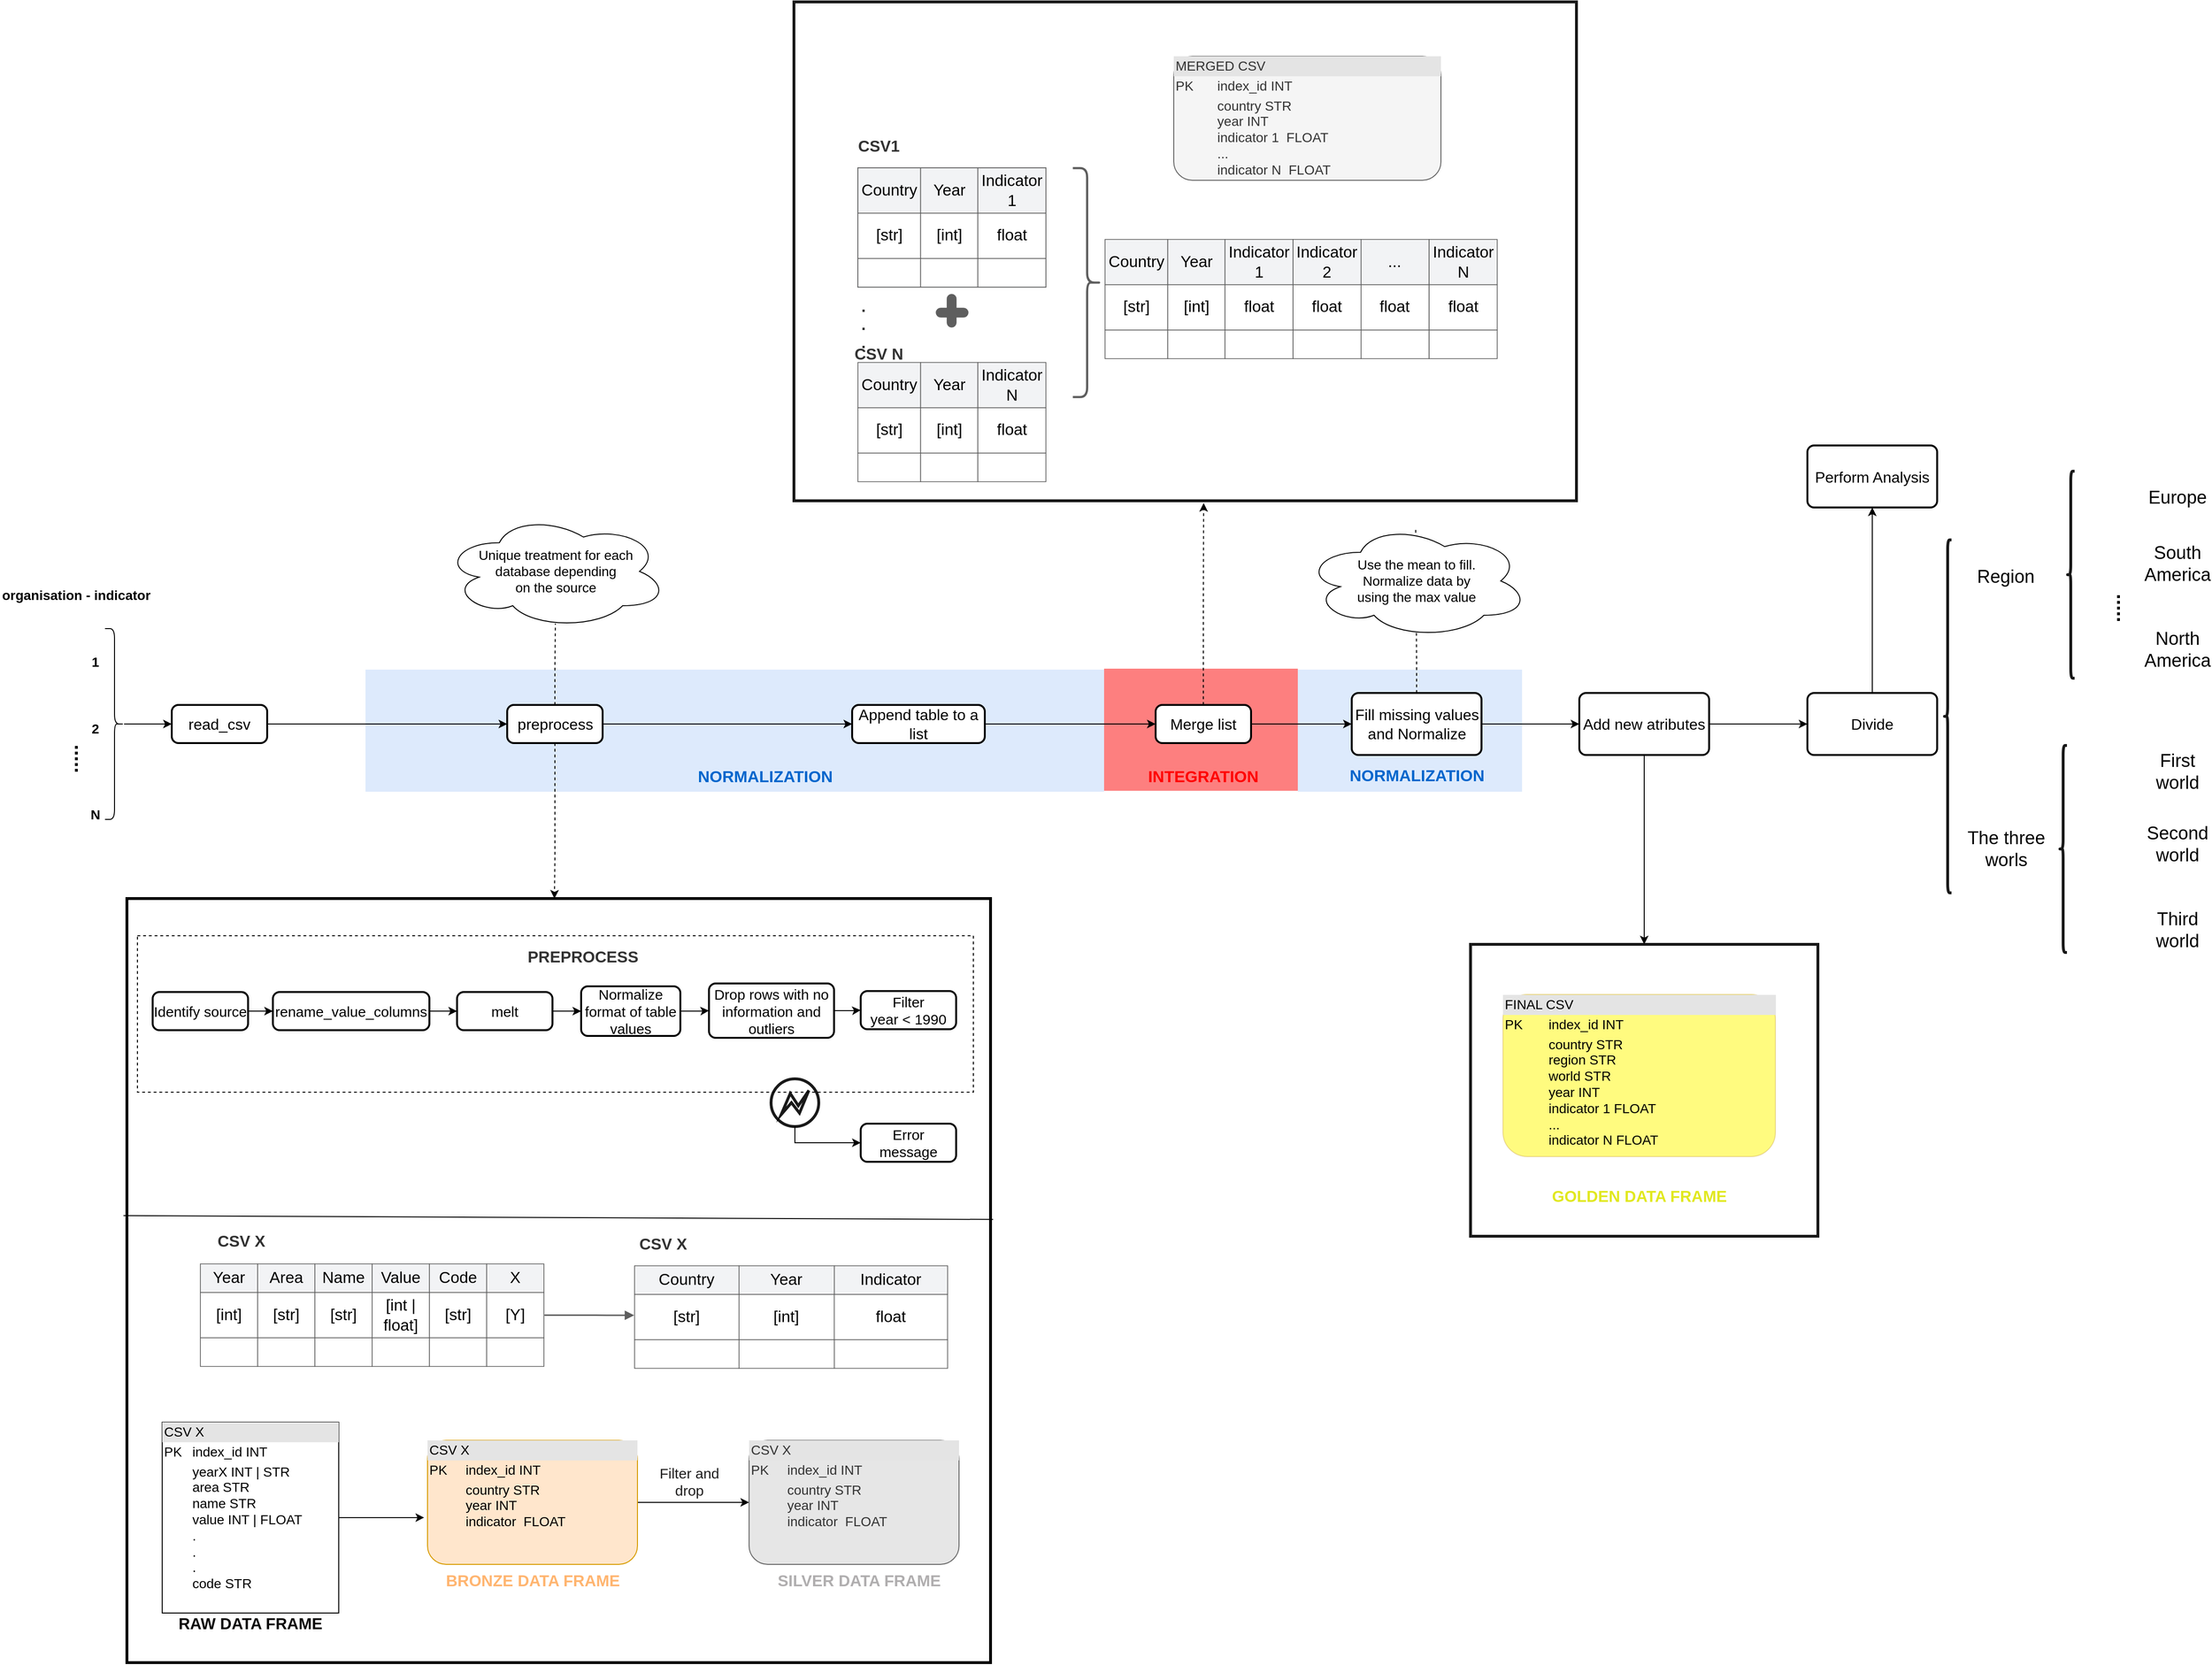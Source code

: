 <mxfile version="20.0.4" type="device"><diagram id="fOtdkiaOaogUFahWr9ya" name="Page-1"><mxGraphModel dx="1303" dy="1785" grid="0" gridSize="10" guides="1" tooltips="1" connect="1" arrows="1" fold="1" page="1" pageScale="1" pageWidth="850" pageHeight="1100" background="#ffffff" math="0" shadow="0"><root><mxCell id="0"/><mxCell id="1" parent="0"/><mxCell id="xh4NHgfW4Vpct7jD42i7-15" value="" style="rounded=0;whiteSpace=wrap;html=1;fontSize=15;fillColor=#dae8fc;opacity=90;strokeColor=none;" vertex="1" parent="1"><mxGeometry x="1380" y="163" width="235" height="128" as="geometry"/></mxCell><mxCell id="xh4NHgfW4Vpct7jD42i7-13" value="" style="rounded=0;whiteSpace=wrap;html=1;fontSize=15;fillColor=#FC0000;opacity=50;strokeColor=none;" vertex="1" parent="1"><mxGeometry x="1177" y="162" width="203" height="128" as="geometry"/></mxCell><mxCell id="xh4NHgfW4Vpct7jD42i7-11" value="" style="rounded=0;whiteSpace=wrap;html=1;fontSize=15;fillColor=#dae8fc;opacity=90;strokeColor=none;" vertex="1" parent="1"><mxGeometry x="403" y="163" width="774" height="128" as="geometry"/></mxCell><mxCell id="R3XSM7Yb_mV5I6MvcC-u-404" value="" style="rounded=0;whiteSpace=wrap;html=1;shadow=0;glass=0;labelBackgroundColor=#FDF7FF;sketch=0;fontSize=19;fontColor=#9C949A;strokeColor=default;strokeWidth=3;fillColor=none;opacity=90;" parent="1" vertex="1"><mxGeometry x="852" y="-537" width="820" height="523" as="geometry"/></mxCell><mxCell id="R3XSM7Yb_mV5I6MvcC-u-280" value="" style="rounded=0;whiteSpace=wrap;html=1;fontSize=14;fillColor=none;dashed=1;" parent="1" vertex="1"><mxGeometry x="164" y="442" width="876" height="164" as="geometry"/></mxCell><mxCell id="R3XSM7Yb_mV5I6MvcC-u-223" value="" style="rounded=0;whiteSpace=wrap;html=1;fontSize=14;fillColor=none;strokeWidth=3;" parent="1" vertex="1"><mxGeometry x="153" y="403" width="905" height="801" as="geometry"/></mxCell><mxCell id="R3XSM7Yb_mV5I6MvcC-u-1" value="" style="shape=image;html=1;verticalAlign=top;verticalLabelPosition=bottom;labelBackgroundColor=#ffffff;imageAspect=0;aspect=fixed;image=https://cdn1.iconfinder.com/data/icons/bootstrap-vol-3/16/filetype-csv-128.png" parent="1" vertex="1"><mxGeometry x="80" y="120" width="40" height="40" as="geometry"/></mxCell><mxCell id="R3XSM7Yb_mV5I6MvcC-u-2" value="" style="shape=image;html=1;verticalAlign=top;verticalLabelPosition=bottom;labelBackgroundColor=#ffffff;imageAspect=0;aspect=fixed;image=https://cdn1.iconfinder.com/data/icons/bootstrap-vol-3/16/filetype-csv-128.png" parent="1" vertex="1"><mxGeometry x="80" y="190" width="40" height="40" as="geometry"/></mxCell><mxCell id="R3XSM7Yb_mV5I6MvcC-u-3" value="" style="shape=image;html=1;verticalAlign=top;verticalLabelPosition=bottom;labelBackgroundColor=#ffffff;imageAspect=0;aspect=fixed;image=https://cdn1.iconfinder.com/data/icons/bootstrap-vol-3/16/filetype-csv-128.png" parent="1" vertex="1"><mxGeometry x="80" y="280" width="40" height="40" as="geometry"/></mxCell><mxCell id="R3XSM7Yb_mV5I6MvcC-u-4" value="&lt;b&gt;&lt;font style=&quot;font-size: 14px;&quot;&gt;1&lt;/font&gt;&lt;/b&gt;" style="text;html=1;strokeColor=none;fillColor=none;align=center;verticalAlign=middle;whiteSpace=wrap;rounded=0;" parent="1" vertex="1"><mxGeometry x="90" y="140" width="60" height="30" as="geometry"/></mxCell><mxCell id="R3XSM7Yb_mV5I6MvcC-u-5" value="&lt;b&gt;&lt;font style=&quot;font-size: 14px;&quot;&gt;2&lt;/font&gt;&lt;/b&gt;" style="text;html=1;strokeColor=none;fillColor=none;align=center;verticalAlign=middle;whiteSpace=wrap;rounded=0;" parent="1" vertex="1"><mxGeometry x="90" y="210" width="60" height="30" as="geometry"/></mxCell><mxCell id="R3XSM7Yb_mV5I6MvcC-u-6" value="&lt;b&gt;&lt;font style=&quot;font-size: 14px;&quot;&gt;N&lt;/font&gt;&lt;/b&gt;" style="text;html=1;strokeColor=none;fillColor=none;align=center;verticalAlign=middle;whiteSpace=wrap;rounded=0;" parent="1" vertex="1"><mxGeometry x="90" y="300" width="60" height="30" as="geometry"/></mxCell><mxCell id="R3XSM7Yb_mV5I6MvcC-u-10" value="" style="endArrow=none;dashed=1;html=1;rounded=0;fontSize=14;strokeWidth=3;dashPattern=1 1;" parent="1" edge="1"><mxGeometry width="50" height="50" relative="1" as="geometry"><mxPoint x="100" y="270" as="sourcePoint"/><mxPoint x="100" y="240" as="targetPoint"/></mxGeometry></mxCell><mxCell id="R3XSM7Yb_mV5I6MvcC-u-17" style="edgeStyle=orthogonalEdgeStyle;rounded=0;orthogonalLoop=1;jettySize=auto;html=1;entryX=0;entryY=0.5;entryDx=0;entryDy=0;fontSize=14;strokeWidth=1;" parent="1" source="R3XSM7Yb_mV5I6MvcC-u-13" target="R3XSM7Yb_mV5I6MvcC-u-15" edge="1"><mxGeometry relative="1" as="geometry"/></mxCell><mxCell id="R3XSM7Yb_mV5I6MvcC-u-13" value="" style="shape=curlyBracket;whiteSpace=wrap;html=1;rounded=1;flipH=1;fontSize=14;size=0.5;" parent="1" vertex="1"><mxGeometry x="130" y="120" width="20" height="200" as="geometry"/></mxCell><mxCell id="R3XSM7Yb_mV5I6MvcC-u-262" style="edgeStyle=orthogonalEdgeStyle;rounded=0;orthogonalLoop=1;jettySize=auto;html=1;entryX=0;entryY=0.5;entryDx=0;entryDy=0;fontSize=19;endArrow=classic;endFill=1;strokeWidth=1;" parent="1" source="R3XSM7Yb_mV5I6MvcC-u-15" target="R3XSM7Yb_mV5I6MvcC-u-18" edge="1"><mxGeometry relative="1" as="geometry"/></mxCell><mxCell id="R3XSM7Yb_mV5I6MvcC-u-15" value="read_csv" style="rounded=1;whiteSpace=wrap;html=1;absoluteArcSize=1;arcSize=14;strokeWidth=2;fontSize=16;" parent="1" vertex="1"><mxGeometry x="200" y="200" width="100" height="40" as="geometry"/></mxCell><mxCell id="R3XSM7Yb_mV5I6MvcC-u-22" style="edgeStyle=orthogonalEdgeStyle;rounded=0;orthogonalLoop=1;jettySize=auto;html=1;entryX=0.5;entryY=0.956;entryDx=0;entryDy=0;entryPerimeter=0;fontSize=14;strokeWidth=1;dashed=1;endArrow=none;endFill=0;" parent="1" source="R3XSM7Yb_mV5I6MvcC-u-18" target="R3XSM7Yb_mV5I6MvcC-u-20" edge="1"><mxGeometry relative="1" as="geometry"/></mxCell><mxCell id="R3XSM7Yb_mV5I6MvcC-u-286" style="edgeStyle=orthogonalEdgeStyle;rounded=0;orthogonalLoop=1;jettySize=auto;html=1;entryX=0;entryY=0.5;entryDx=0;entryDy=0;fontSize=19;endArrow=classic;endFill=1;strokeWidth=1;" parent="1" source="R3XSM7Yb_mV5I6MvcC-u-18" target="R3XSM7Yb_mV5I6MvcC-u-285" edge="1"><mxGeometry relative="1" as="geometry"/></mxCell><mxCell id="R3XSM7Yb_mV5I6MvcC-u-287" style="edgeStyle=orthogonalEdgeStyle;rounded=0;orthogonalLoop=1;jettySize=auto;html=1;fontSize=19;endArrow=classic;endFill=1;strokeWidth=1;dashed=1;" parent="1" source="R3XSM7Yb_mV5I6MvcC-u-18" target="R3XSM7Yb_mV5I6MvcC-u-223" edge="1"><mxGeometry relative="1" as="geometry"><Array as="points"><mxPoint x="601" y="360"/><mxPoint x="601" y="360"/></Array></mxGeometry></mxCell><mxCell id="R3XSM7Yb_mV5I6MvcC-u-18" value="preprocess" style="rounded=1;whiteSpace=wrap;html=1;absoluteArcSize=1;arcSize=14;strokeWidth=2;fontSize=16;" parent="1" vertex="1"><mxGeometry x="551.5" y="200" width="100" height="40" as="geometry"/></mxCell><mxCell id="R3XSM7Yb_mV5I6MvcC-u-19" value="&lt;b&gt;organisation - indicator&lt;/b&gt;" style="text;html=1;strokeColor=none;fillColor=none;align=center;verticalAlign=middle;whiteSpace=wrap;rounded=0;fontSize=14;" parent="1" vertex="1"><mxGeometry x="20" y="70" width="160" height="30" as="geometry"/></mxCell><mxCell id="R3XSM7Yb_mV5I6MvcC-u-20" value="Unique treatment for each &lt;br&gt;database depending &lt;br&gt;on the source" style="ellipse;shape=cloud;whiteSpace=wrap;html=1;rounded=0;fontSize=14;" parent="1" vertex="1"><mxGeometry x="484.5" width="235" height="120" as="geometry"/></mxCell><mxCell id="R3XSM7Yb_mV5I6MvcC-u-180" value="" style="group;dropTarget=0;pointerEvents=0;html=1;" parent="1" vertex="1"><mxGeometry x="229.97" y="786" width="360" height="107" as="geometry"/></mxCell><mxCell id="R3XSM7Yb_mV5I6MvcC-u-181" value="Year " style="shape=partialRectangle;html=1;whiteSpace=wrap;connectable=0;fillColor=#f2f3f5;strokeOpacity=100;verticalAlign=middle;spacing=3.8;strokeColor=#5e5e5e;rounded=1;absoluteArcSize=1;arcSize=9;strokeWidth=0.8;fontSize=16.7;" parent="R3XSM7Yb_mV5I6MvcC-u-180" vertex="1"><mxGeometry width="60" height="30" as="geometry"/></mxCell><mxCell id="R3XSM7Yb_mV5I6MvcC-u-182" value="Area " style="shape=partialRectangle;html=1;whiteSpace=wrap;connectable=0;fillColor=#f2f3f5;strokeOpacity=100;verticalAlign=middle;spacing=3.8;strokeColor=#5e5e5e;rounded=1;absoluteArcSize=1;arcSize=9;strokeWidth=0.8;fontSize=16.7;" parent="R3XSM7Yb_mV5I6MvcC-u-180" vertex="1"><mxGeometry x="60" width="60" height="30" as="geometry"/></mxCell><mxCell id="R3XSM7Yb_mV5I6MvcC-u-183" value="Name " style="shape=partialRectangle;html=1;whiteSpace=wrap;connectable=0;fillColor=#f2f3f5;strokeOpacity=100;verticalAlign=middle;spacing=3.8;strokeColor=#5e5e5e;rounded=1;absoluteArcSize=1;arcSize=9;strokeWidth=0.8;fontSize=16.7;" parent="R3XSM7Yb_mV5I6MvcC-u-180" vertex="1"><mxGeometry x="120" width="60" height="30" as="geometry"/></mxCell><mxCell id="R3XSM7Yb_mV5I6MvcC-u-184" value="Value" style="shape=partialRectangle;html=1;whiteSpace=wrap;connectable=0;fillColor=#f2f3f5;strokeOpacity=100;fillOpacity=100;verticalAlign=middle;spacing=3.8;strokeColor=#5e5e5e;rounded=1;absoluteArcSize=1;arcSize=9;strokeWidth=0.8;fontSize=16.7;" parent="R3XSM7Yb_mV5I6MvcC-u-180" vertex="1"><mxGeometry x="180" width="60" height="30" as="geometry"/></mxCell><mxCell id="R3XSM7Yb_mV5I6MvcC-u-185" value="Code " style="shape=partialRectangle;html=1;whiteSpace=wrap;connectable=0;fillColor=#f2f3f5;strokeOpacity=100;fillOpacity=100;verticalAlign=middle;spacing=3.8;strokeColor=#5e5e5e;rounded=1;absoluteArcSize=1;arcSize=9;strokeWidth=0.8;fontSize=16.7;" parent="R3XSM7Yb_mV5I6MvcC-u-180" vertex="1"><mxGeometry x="240" width="60" height="30" as="geometry"/></mxCell><mxCell id="R3XSM7Yb_mV5I6MvcC-u-186" value="X" style="shape=partialRectangle;html=1;whiteSpace=wrap;connectable=0;fillColor=#f2f3f5;strokeOpacity=100;fillOpacity=100;verticalAlign=middle;spacing=3.8;strokeColor=#5e5e5e;rounded=1;absoluteArcSize=1;arcSize=9;strokeWidth=0.8;fontSize=16.7;" parent="R3XSM7Yb_mV5I6MvcC-u-180" vertex="1"><mxGeometry x="300" width="60" height="30" as="geometry"/></mxCell><mxCell id="R3XSM7Yb_mV5I6MvcC-u-187" value="[int]" style="shape=partialRectangle;html=1;whiteSpace=wrap;connectable=0;strokeOpacity=100;verticalAlign=middle;spacing=3.8;strokeColor=#5e5e5e;rounded=1;absoluteArcSize=1;arcSize=9;strokeWidth=0.8;fontSize=16.7;" parent="R3XSM7Yb_mV5I6MvcC-u-180" vertex="1"><mxGeometry y="30" width="60" height="47.5" as="geometry"/></mxCell><mxCell id="R3XSM7Yb_mV5I6MvcC-u-188" value="[str]" style="shape=partialRectangle;html=1;whiteSpace=wrap;connectable=0;strokeOpacity=100;verticalAlign=middle;spacing=3.8;strokeColor=#5e5e5e;rounded=1;absoluteArcSize=1;arcSize=9;strokeWidth=0.8;fontSize=16.7;" parent="R3XSM7Yb_mV5I6MvcC-u-180" vertex="1"><mxGeometry x="60" y="30" width="60" height="47.5" as="geometry"/></mxCell><mxCell id="R3XSM7Yb_mV5I6MvcC-u-189" value="[str]" style="shape=partialRectangle;html=1;whiteSpace=wrap;connectable=0;strokeOpacity=100;verticalAlign=middle;spacing=3.8;strokeColor=#5e5e5e;rounded=1;absoluteArcSize=1;arcSize=9;strokeWidth=0.8;fontSize=16.7;" parent="R3XSM7Yb_mV5I6MvcC-u-180" vertex="1"><mxGeometry x="120" y="30" width="60" height="47.5" as="geometry"/></mxCell><mxCell id="R3XSM7Yb_mV5I6MvcC-u-190" value="[int | float]" style="shape=partialRectangle;html=1;whiteSpace=wrap;connectable=0;strokeOpacity=100;verticalAlign=middle;spacing=3.8;strokeColor=#5e5e5e;rounded=1;absoluteArcSize=1;arcSize=9;strokeWidth=0.8;fontSize=16.7;" parent="R3XSM7Yb_mV5I6MvcC-u-180" vertex="1"><mxGeometry x="180" y="30" width="60" height="47.5" as="geometry"/></mxCell><mxCell id="R3XSM7Yb_mV5I6MvcC-u-191" value="[str]" style="shape=partialRectangle;html=1;whiteSpace=wrap;connectable=0;strokeOpacity=100;verticalAlign=middle;spacing=3.8;strokeColor=#5e5e5e;rounded=1;absoluteArcSize=1;arcSize=9;strokeWidth=0.8;fontSize=16.7;" parent="R3XSM7Yb_mV5I6MvcC-u-180" vertex="1"><mxGeometry x="240" y="30" width="60" height="47.5" as="geometry"/></mxCell><mxCell id="R3XSM7Yb_mV5I6MvcC-u-192" value="[Y]" style="shape=partialRectangle;html=1;whiteSpace=wrap;connectable=0;strokeOpacity=100;verticalAlign=middle;spacing=3.8;strokeColor=#5e5e5e;rounded=1;absoluteArcSize=1;arcSize=9;strokeWidth=0.8;fontSize=16.7;" parent="R3XSM7Yb_mV5I6MvcC-u-180" vertex="1"><mxGeometry x="300" y="30" width="60" height="47.5" as="geometry"/></mxCell><mxCell id="R3XSM7Yb_mV5I6MvcC-u-193" value="" style="shape=partialRectangle;html=1;whiteSpace=wrap;connectable=0;strokeOpacity=100;verticalAlign=middle;spacing=3.8;strokeColor=#5e5e5e;rounded=1;absoluteArcSize=1;arcSize=9;strokeWidth=0.8;fontSize=13;" parent="R3XSM7Yb_mV5I6MvcC-u-180" vertex="1"><mxGeometry y="77.5" width="60" height="30" as="geometry"/></mxCell><mxCell id="R3XSM7Yb_mV5I6MvcC-u-194" value="" style="shape=partialRectangle;html=1;whiteSpace=wrap;connectable=0;strokeOpacity=100;verticalAlign=middle;spacing=3.8;strokeColor=#5e5e5e;rounded=1;absoluteArcSize=1;arcSize=9;strokeWidth=0.8;fontSize=13;" parent="R3XSM7Yb_mV5I6MvcC-u-180" vertex="1"><mxGeometry x="60" y="77.5" width="60" height="30" as="geometry"/></mxCell><mxCell id="R3XSM7Yb_mV5I6MvcC-u-195" value="" style="shape=partialRectangle;html=1;whiteSpace=wrap;connectable=0;strokeOpacity=100;verticalAlign=middle;spacing=3.8;strokeColor=#5e5e5e;rounded=1;absoluteArcSize=1;arcSize=9;strokeWidth=0.8;fontSize=13;" parent="R3XSM7Yb_mV5I6MvcC-u-180" vertex="1"><mxGeometry x="120" y="77.5" width="60" height="30" as="geometry"/></mxCell><mxCell id="R3XSM7Yb_mV5I6MvcC-u-196" value="" style="shape=partialRectangle;html=1;whiteSpace=wrap;connectable=0;strokeOpacity=100;verticalAlign=middle;spacing=3.8;strokeColor=#5e5e5e;rounded=1;absoluteArcSize=1;arcSize=9;strokeWidth=0.8;fontSize=13;" parent="R3XSM7Yb_mV5I6MvcC-u-180" vertex="1"><mxGeometry x="180" y="77.5" width="60" height="30" as="geometry"/></mxCell><mxCell id="R3XSM7Yb_mV5I6MvcC-u-197" value="" style="shape=partialRectangle;html=1;whiteSpace=wrap;connectable=0;strokeOpacity=100;verticalAlign=middle;spacing=3.8;strokeColor=#5e5e5e;rounded=1;absoluteArcSize=1;arcSize=9;strokeWidth=0.8;fontSize=13;" parent="R3XSM7Yb_mV5I6MvcC-u-180" vertex="1"><mxGeometry x="240" y="77.5" width="60" height="30" as="geometry"/></mxCell><mxCell id="R3XSM7Yb_mV5I6MvcC-u-198" value="" style="shape=partialRectangle;html=1;whiteSpace=wrap;connectable=0;strokeOpacity=100;verticalAlign=middle;spacing=3.8;strokeColor=#5e5e5e;rounded=1;absoluteArcSize=1;arcSize=9;strokeWidth=0.8;fontSize=13;" parent="R3XSM7Yb_mV5I6MvcC-u-180" vertex="1"><mxGeometry x="300" y="77.5" width="60" height="30" as="geometry"/></mxCell><mxCell id="R3XSM7Yb_mV5I6MvcC-u-199" value="" style="group;dropTarget=0;pointerEvents=0;html=1;" parent="1" vertex="1"><mxGeometry x="684.97" y="788" width="328" height="107" as="geometry"/></mxCell><mxCell id="R3XSM7Yb_mV5I6MvcC-u-200" value="Country" style="shape=partialRectangle;html=1;whiteSpace=wrap;connectable=0;fillColor=#f2f3f5;strokeOpacity=100;verticalAlign=middle;spacing=3.8;strokeColor=#5e5e5e;rounded=1;absoluteArcSize=1;arcSize=9;strokeWidth=0.8;fontSize=16.7;" parent="R3XSM7Yb_mV5I6MvcC-u-199" vertex="1"><mxGeometry width="109.457" height="30" as="geometry"/></mxCell><mxCell id="R3XSM7Yb_mV5I6MvcC-u-201" value="Year" style="shape=partialRectangle;html=1;whiteSpace=wrap;connectable=0;fillColor=#f2f3f5;strokeOpacity=100;verticalAlign=middle;spacing=3.8;strokeColor=#5e5e5e;rounded=1;absoluteArcSize=1;arcSize=9;strokeWidth=0.8;fontSize=16.7;" parent="R3XSM7Yb_mV5I6MvcC-u-199" vertex="1"><mxGeometry x="109.457" width="99.898" height="30" as="geometry"/></mxCell><mxCell id="R3XSM7Yb_mV5I6MvcC-u-202" value="Indicator" style="shape=partialRectangle;html=1;whiteSpace=wrap;connectable=0;fillColor=#f2f3f5;strokeOpacity=100;verticalAlign=middle;spacing=3.8;strokeColor=#5e5e5e;rounded=1;absoluteArcSize=1;arcSize=9;strokeWidth=0.8;fontSize=16.7;" parent="R3XSM7Yb_mV5I6MvcC-u-199" vertex="1"><mxGeometry x="209.355" width="118.707" height="30" as="geometry"/></mxCell><mxCell id="R3XSM7Yb_mV5I6MvcC-u-203" value="[str]" style="shape=partialRectangle;html=1;whiteSpace=wrap;connectable=0;strokeOpacity=100;verticalAlign=middle;spacing=3.8;strokeColor=#5e5e5e;rounded=1;absoluteArcSize=1;arcSize=9;strokeWidth=0.8;fontSize=16.7;" parent="R3XSM7Yb_mV5I6MvcC-u-199" vertex="1"><mxGeometry y="30" width="109.457" height="47.5" as="geometry"/></mxCell><mxCell id="R3XSM7Yb_mV5I6MvcC-u-204" value="[int]" style="shape=partialRectangle;html=1;whiteSpace=wrap;connectable=0;strokeOpacity=100;verticalAlign=middle;spacing=3.8;strokeColor=#5e5e5e;rounded=1;absoluteArcSize=1;arcSize=9;strokeWidth=0.8;fontSize=16.7;" parent="R3XSM7Yb_mV5I6MvcC-u-199" vertex="1"><mxGeometry x="109.457" y="30" width="99.898" height="47.5" as="geometry"/></mxCell><mxCell id="R3XSM7Yb_mV5I6MvcC-u-205" value="float" style="shape=partialRectangle;html=1;whiteSpace=wrap;connectable=0;strokeOpacity=100;verticalAlign=middle;spacing=3.8;strokeColor=#5e5e5e;rounded=1;absoluteArcSize=1;arcSize=9;strokeWidth=0.8;fontSize=16.7;" parent="R3XSM7Yb_mV5I6MvcC-u-199" vertex="1"><mxGeometry x="209.295" y="30" width="118.707" height="47.5" as="geometry"/></mxCell><mxCell id="R3XSM7Yb_mV5I6MvcC-u-206" value="" style="shape=partialRectangle;html=1;whiteSpace=wrap;connectable=0;strokeOpacity=100;verticalAlign=middle;spacing=3.8;strokeColor=#5e5e5e;rounded=1;absoluteArcSize=1;arcSize=9;strokeWidth=0.8;fontSize=13;" parent="R3XSM7Yb_mV5I6MvcC-u-199" vertex="1"><mxGeometry y="77.5" width="109.457" height="30" as="geometry"/></mxCell><mxCell id="R3XSM7Yb_mV5I6MvcC-u-207" value="" style="shape=partialRectangle;html=1;whiteSpace=wrap;connectable=0;strokeOpacity=100;verticalAlign=middle;spacing=3.8;strokeColor=#5e5e5e;rounded=1;absoluteArcSize=1;arcSize=9;strokeWidth=0.8;fontSize=13;" parent="R3XSM7Yb_mV5I6MvcC-u-199" vertex="1"><mxGeometry x="109.457" y="77.5" width="99.898" height="30" as="geometry"/></mxCell><mxCell id="R3XSM7Yb_mV5I6MvcC-u-208" value="" style="shape=partialRectangle;html=1;whiteSpace=wrap;connectable=0;strokeOpacity=100;verticalAlign=middle;spacing=3.8;strokeColor=#5e5e5e;rounded=1;absoluteArcSize=1;arcSize=9;strokeWidth=0.8;fontSize=13;" parent="R3XSM7Yb_mV5I6MvcC-u-199" vertex="1"><mxGeometry x="209.355" y="77.5" width="118.707" height="30" as="geometry"/></mxCell><UserObject label="" lucidchartObjectId="cMGt6G3myTZU" id="R3XSM7Yb_mV5I6MvcC-u-209"><mxCell style="html=1;jettySize=18;whiteSpace=wrap;fontSize=13;strokeColor=#5E5E5E;strokeWidth=1.5;rounded=1;arcSize=12;edgeStyle=orthogonalEdgeStyle;startArrow=none;endArrow=block;endFill=1;exitX=1.001;exitY=0.5;exitPerimeter=0;entryX=-0.002;entryY=0.483;entryPerimeter=0;" parent="1" source="R3XSM7Yb_mV5I6MvcC-u-180" target="R3XSM7Yb_mV5I6MvcC-u-199" edge="1"><mxGeometry width="100" height="100" relative="1" as="geometry"><Array as="points"/></mxGeometry></mxCell></UserObject><UserObject label="CSV X" lucidchartObjectId="cNGt8vhdh5Gm" id="R3XSM7Yb_mV5I6MvcC-u-210"><mxCell style="html=1;overflow=block;blockSpacing=1;whiteSpace=wrap;fontSize=16.7;fontColor=#333333;align=center;spacing=3.8;strokeOpacity=0;fillOpacity=0;rounded=1;absoluteArcSize=1;arcSize=9;fillColor=#ffffff;strokeWidth=2.3;fontStyle=1" parent="1" vertex="1"><mxGeometry x="182.97" y="740" width="180" height="45" as="geometry"/></mxCell></UserObject><UserObject label="CSV X" lucidchartObjectId="wNGt5h1TOMRM" id="R3XSM7Yb_mV5I6MvcC-u-211"><mxCell style="html=1;overflow=block;blockSpacing=1;whiteSpace=wrap;fontSize=16.7;fontColor=#333333;align=center;spacing=3.8;strokeOpacity=0;fillOpacity=0;rounded=1;absoluteArcSize=1;arcSize=9;fillColor=#ffffff;strokeWidth=2.3;fontStyle=1" parent="1" vertex="1"><mxGeometry x="624.97" y="743" width="180" height="45" as="geometry"/></mxCell></UserObject><mxCell id="R3XSM7Yb_mV5I6MvcC-u-226" style="edgeStyle=orthogonalEdgeStyle;rounded=0;orthogonalLoop=1;jettySize=auto;html=1;entryX=-0.016;entryY=0.623;entryDx=0;entryDy=0;entryPerimeter=0;fontSize=14;endArrow=classic;endFill=1;strokeWidth=1;" parent="1" source="R3XSM7Yb_mV5I6MvcC-u-221" target="R3XSM7Yb_mV5I6MvcC-u-222" edge="1"><mxGeometry relative="1" as="geometry"/></mxCell><mxCell id="R3XSM7Yb_mV5I6MvcC-u-221" value="&lt;div style=&quot;box-sizing:border-box;width:100%;background:#e4e4e4;padding:2px;&quot;&gt;CSV X&lt;/div&gt;&lt;table style=&quot;width:100%;font-size:1em;&quot; cellpadding=&quot;2&quot; cellspacing=&quot;0&quot;&gt;&lt;tbody&gt;&lt;tr&gt;&lt;td&gt;PK&lt;/td&gt;&lt;td&gt;index_id INT&lt;/td&gt;&lt;/tr&gt;&lt;tr&gt;&lt;td&gt;&lt;br&gt;&lt;/td&gt;&lt;td&gt;yearX INT | STR&lt;br&gt;area STR&lt;br&gt;name STR&lt;br&gt;value INT | FLOAT&lt;br&gt;.&lt;br&gt;.&lt;br&gt;.&lt;br&gt;code STR&lt;br&gt;&lt;br&gt;&lt;/td&gt;&lt;/tr&gt;&lt;tr&gt;&lt;td&gt;&lt;/td&gt;&lt;td&gt;&lt;br&gt;&lt;/td&gt;&lt;/tr&gt;&lt;/tbody&gt;&lt;/table&gt;" style="verticalAlign=top;align=left;overflow=fill;html=1;rounded=0;fontSize=14;glass=0;sketch=0;perimeterSpacing=0;" parent="1" vertex="1"><mxGeometry x="189.97" y="952" width="185" height="200" as="geometry"/></mxCell><mxCell id="xh4NHgfW4Vpct7jD42i7-8" style="edgeStyle=orthogonalEdgeStyle;rounded=0;orthogonalLoop=1;jettySize=auto;html=1;entryX=0;entryY=0.5;entryDx=0;entryDy=0;fontColor=#FFB570;" edge="1" parent="1" source="R3XSM7Yb_mV5I6MvcC-u-222" target="xh4NHgfW4Vpct7jD42i7-6"><mxGeometry relative="1" as="geometry"/></mxCell><mxCell id="R3XSM7Yb_mV5I6MvcC-u-222" value="&lt;div style=&quot;box-sizing:border-box;width:100%;background:#e4e4e4;padding:2px;&quot;&gt;CSV X&lt;/div&gt;&lt;table style=&quot;width:100%;font-size:1em;&quot; cellpadding=&quot;2&quot; cellspacing=&quot;0&quot;&gt;&lt;tbody&gt;&lt;tr&gt;&lt;td&gt;PK&lt;/td&gt;&lt;td&gt;index_id INT&lt;br&gt;&lt;/td&gt;&lt;/tr&gt;&lt;tr&gt;&lt;td&gt;&lt;br&gt;&lt;/td&gt;&lt;td&gt;country STR&lt;br&gt;year INT&lt;br&gt;indicator&amp;nbsp; FLOAT&lt;br&gt;&lt;br&gt;&lt;br&gt;&lt;/td&gt;&lt;/tr&gt;&lt;tr&gt;&lt;td&gt;&lt;/td&gt;&lt;td&gt;&lt;br&gt;&lt;/td&gt;&lt;/tr&gt;&lt;/tbody&gt;&lt;/table&gt;" style="verticalAlign=top;align=left;overflow=fill;html=1;rounded=1;fontSize=14;fillColor=#ffe6cc;strokeColor=#d79b00;" parent="1" vertex="1"><mxGeometry x="468" y="971" width="220" height="130" as="geometry"/></mxCell><mxCell id="R3XSM7Yb_mV5I6MvcC-u-261" value="" style="endArrow=none;html=1;rounded=0;fontSize=19;strokeWidth=1;entryX=1.003;entryY=0.42;entryDx=0;entryDy=0;entryPerimeter=0;exitX=-0.004;exitY=0.415;exitDx=0;exitDy=0;exitPerimeter=0;" parent="1" source="R3XSM7Yb_mV5I6MvcC-u-223" target="R3XSM7Yb_mV5I6MvcC-u-223" edge="1"><mxGeometry width="50" height="50" relative="1" as="geometry"><mxPoint x="150" y="723" as="sourcePoint"/><mxPoint x="238" y="702" as="targetPoint"/></mxGeometry></mxCell><mxCell id="R3XSM7Yb_mV5I6MvcC-u-263" style="edgeStyle=orthogonalEdgeStyle;rounded=0;orthogonalLoop=1;jettySize=auto;html=1;entryX=0;entryY=0.5;entryDx=0;entryDy=0;fontSize=19;endArrow=classic;endFill=1;strokeWidth=1;" parent="1" source="R3XSM7Yb_mV5I6MvcC-u-264" target="R3XSM7Yb_mV5I6MvcC-u-265" edge="1"><mxGeometry relative="1" as="geometry"/></mxCell><mxCell id="R3XSM7Yb_mV5I6MvcC-u-264" value="Identify source" style="rounded=1;whiteSpace=wrap;html=1;absoluteArcSize=1;arcSize=14;strokeWidth=2;fontSize=15;" parent="1" vertex="1"><mxGeometry x="179.97" y="501" width="100" height="40" as="geometry"/></mxCell><mxCell id="R3XSM7Yb_mV5I6MvcC-u-273" style="edgeStyle=orthogonalEdgeStyle;rounded=0;orthogonalLoop=1;jettySize=auto;html=1;fontSize=19;endArrow=classic;endFill=1;strokeWidth=1;" parent="1" source="R3XSM7Yb_mV5I6MvcC-u-265" target="R3XSM7Yb_mV5I6MvcC-u-267" edge="1"><mxGeometry relative="1" as="geometry"/></mxCell><mxCell id="R3XSM7Yb_mV5I6MvcC-u-265" value="rename_value_columns" style="rounded=1;whiteSpace=wrap;html=1;absoluteArcSize=1;arcSize=14;strokeWidth=2;fontSize=15;" parent="1" vertex="1"><mxGeometry x="305.97" y="501" width="164" height="40" as="geometry"/></mxCell><mxCell id="R3XSM7Yb_mV5I6MvcC-u-266" style="edgeStyle=orthogonalEdgeStyle;rounded=0;orthogonalLoop=1;jettySize=auto;html=1;entryX=0;entryY=0.5;entryDx=0;entryDy=0;fontSize=19;endArrow=classic;endFill=1;strokeWidth=1;" parent="1" source="R3XSM7Yb_mV5I6MvcC-u-267" target="R3XSM7Yb_mV5I6MvcC-u-268" edge="1"><mxGeometry relative="1" as="geometry"/></mxCell><mxCell id="R3XSM7Yb_mV5I6MvcC-u-267" value="melt" style="rounded=1;whiteSpace=wrap;html=1;absoluteArcSize=1;arcSize=14;strokeWidth=2;fontSize=15;" parent="1" vertex="1"><mxGeometry x="498.94" y="501" width="100" height="40" as="geometry"/></mxCell><mxCell id="R3XSM7Yb_mV5I6MvcC-u-275" style="edgeStyle=orthogonalEdgeStyle;rounded=0;orthogonalLoop=1;jettySize=auto;html=1;fontSize=19;endArrow=classic;endFill=1;strokeWidth=1;" parent="1" source="R3XSM7Yb_mV5I6MvcC-u-268" target="R3XSM7Yb_mV5I6MvcC-u-270" edge="1"><mxGeometry relative="1" as="geometry"/></mxCell><mxCell id="R3XSM7Yb_mV5I6MvcC-u-268" value="Normalize format of table values" style="rounded=1;whiteSpace=wrap;html=1;absoluteArcSize=1;arcSize=14;strokeWidth=2;fontSize=15;" parent="1" vertex="1"><mxGeometry x="628.97" y="495" width="104" height="52" as="geometry"/></mxCell><mxCell id="R3XSM7Yb_mV5I6MvcC-u-269" style="edgeStyle=orthogonalEdgeStyle;rounded=0;orthogonalLoop=1;jettySize=auto;html=1;entryX=0;entryY=0.5;entryDx=0;entryDy=0;fontSize=19;endArrow=classic;endFill=1;strokeWidth=1;" parent="1" source="R3XSM7Yb_mV5I6MvcC-u-270" target="R3XSM7Yb_mV5I6MvcC-u-271" edge="1"><mxGeometry relative="1" as="geometry"/></mxCell><mxCell id="R3XSM7Yb_mV5I6MvcC-u-270" value="Drop rows with no information and outliers" style="rounded=1;whiteSpace=wrap;html=1;absoluteArcSize=1;arcSize=14;strokeWidth=2;fontSize=15;" parent="1" vertex="1"><mxGeometry x="762.97" y="492" width="131.03" height="57" as="geometry"/></mxCell><mxCell id="R3XSM7Yb_mV5I6MvcC-u-271" value="Filter &lt;br style=&quot;font-size: 15px;&quot;&gt;year &amp;lt; 1990" style="rounded=1;whiteSpace=wrap;html=1;absoluteArcSize=1;arcSize=14;strokeWidth=2;fontSize=15;" parent="1" vertex="1"><mxGeometry x="921.94" y="500" width="100" height="40" as="geometry"/></mxCell><mxCell id="R3XSM7Yb_mV5I6MvcC-u-272" style="edgeStyle=orthogonalEdgeStyle;rounded=0;orthogonalLoop=1;jettySize=auto;html=1;exitX=0.5;exitY=1;exitDx=0;exitDy=0;fontSize=19;endArrow=classic;endFill=1;strokeWidth=1;" parent="1" source="R3XSM7Yb_mV5I6MvcC-u-265" target="R3XSM7Yb_mV5I6MvcC-u-265" edge="1"><mxGeometry relative="1" as="geometry"/></mxCell><mxCell id="R3XSM7Yb_mV5I6MvcC-u-283" style="edgeStyle=orthogonalEdgeStyle;rounded=0;orthogonalLoop=1;jettySize=auto;html=1;entryX=0;entryY=0.5;entryDx=0;entryDy=0;fontSize=19;endArrow=classic;endFill=1;strokeWidth=1;" parent="1" source="R3XSM7Yb_mV5I6MvcC-u-281" target="R3XSM7Yb_mV5I6MvcC-u-282" edge="1"><mxGeometry relative="1" as="geometry"><Array as="points"><mxPoint x="853" y="659"/></Array></mxGeometry></mxCell><mxCell id="R3XSM7Yb_mV5I6MvcC-u-281" value="" style="points=[[0.145,0.145,0],[0.5,0,0],[0.855,0.145,0],[1,0.5,0],[0.855,0.855,0],[0.5,1,0],[0.145,0.855,0],[0,0.5,0]];shape=mxgraph.bpmn.event;html=1;verticalLabelPosition=bottom;labelBackgroundColor=#ffffff;verticalAlign=top;align=center;perimeter=ellipsePerimeter;outlineConnect=0;aspect=fixed;outline=eventInt;symbol=error;rounded=1;shadow=0;glass=0;sketch=0;fontSize=19;strokeColor=default;strokeWidth=3;fillColor=none;opacity=90;" parent="1" vertex="1"><mxGeometry x="828" y="592" width="50" height="50" as="geometry"/></mxCell><mxCell id="R3XSM7Yb_mV5I6MvcC-u-282" value="Error message" style="rounded=1;whiteSpace=wrap;html=1;absoluteArcSize=1;arcSize=14;strokeWidth=2;fontSize=15;" parent="1" vertex="1"><mxGeometry x="921.94" y="639" width="100" height="40" as="geometry"/></mxCell><UserObject label="PREPROCESS" lucidchartObjectId="cNGt8vhdh5Gm" id="R3XSM7Yb_mV5I6MvcC-u-284"><mxCell style="html=1;overflow=block;blockSpacing=1;whiteSpace=wrap;fontSize=16.7;fontColor=#333333;align=center;spacing=3.8;strokeOpacity=0;fillOpacity=0;rounded=1;absoluteArcSize=1;arcSize=9;fillColor=#ffffff;strokeWidth=2.3;fontStyle=1" parent="1" vertex="1"><mxGeometry x="540.5" y="442" width="180" height="45" as="geometry"/></mxCell></UserObject><mxCell id="R3XSM7Yb_mV5I6MvcC-u-289" style="edgeStyle=orthogonalEdgeStyle;rounded=0;orthogonalLoop=1;jettySize=auto;html=1;entryX=0;entryY=0.5;entryDx=0;entryDy=0;fontSize=19;endArrow=classic;endFill=1;strokeWidth=1;" parent="1" source="R3XSM7Yb_mV5I6MvcC-u-285" target="R3XSM7Yb_mV5I6MvcC-u-288" edge="1"><mxGeometry relative="1" as="geometry"/></mxCell><mxCell id="R3XSM7Yb_mV5I6MvcC-u-285" value="Append table to a list" style="rounded=1;whiteSpace=wrap;html=1;absoluteArcSize=1;arcSize=14;strokeWidth=2;fontSize=16;" parent="1" vertex="1"><mxGeometry x="912.97" y="200" width="139.03" height="40" as="geometry"/></mxCell><mxCell id="R3XSM7Yb_mV5I6MvcC-u-340" style="edgeStyle=orthogonalEdgeStyle;rounded=0;orthogonalLoop=1;jettySize=auto;html=1;entryX=0.542;entryY=1.01;entryDx=0;entryDy=0;entryPerimeter=0;dashed=1;fontSize=19;endArrow=classic;endFill=1;strokeWidth=1;" parent="1" source="R3XSM7Yb_mV5I6MvcC-u-288" edge="1"><mxGeometry relative="1" as="geometry"><mxPoint x="1281.332" y="-11.59" as="targetPoint"/></mxGeometry></mxCell><mxCell id="R3XSM7Yb_mV5I6MvcC-u-342" style="edgeStyle=orthogonalEdgeStyle;rounded=0;orthogonalLoop=1;jettySize=auto;html=1;entryX=0;entryY=0.5;entryDx=0;entryDy=0;fontSize=19;endArrow=classic;endFill=1;strokeWidth=1;" parent="1" source="R3XSM7Yb_mV5I6MvcC-u-288" target="R3XSM7Yb_mV5I6MvcC-u-341" edge="1"><mxGeometry relative="1" as="geometry"/></mxCell><mxCell id="R3XSM7Yb_mV5I6MvcC-u-288" value="Merge list" style="rounded=1;whiteSpace=wrap;html=1;absoluteArcSize=1;arcSize=14;strokeWidth=2;fontSize=16;" parent="1" vertex="1"><mxGeometry x="1231" y="200" width="100" height="40" as="geometry"/></mxCell><mxCell id="R3XSM7Yb_mV5I6MvcC-u-292" value="" style="strokeColor=none;fillColor=none;whiteSpace=wrap;fontSize=13;align=center;spacing=3.8;strokeOpacity=100;rounded=1;absoluteArcSize=1;arcSize=9;strokeWidth=2.3;html=1;" parent="1" vertex="1"><mxGeometry x="1144" y="-363" width="45" height="240" as="geometry"/></mxCell><mxCell id="R3XSM7Yb_mV5I6MvcC-u-293" value="" style="shape=curlyBracket;rounded=1;flipH=1;whiteSpace=wrap;fontSize=13;align=center;spacing=3.8;strokeColor=#5e5e5e;strokeOpacity=100;strokeWidth=2.3;" parent="R3XSM7Yb_mV5I6MvcC-u-292" vertex="1"><mxGeometry width="30" height="240" as="geometry"/></mxCell><mxCell id="R3XSM7Yb_mV5I6MvcC-u-294" value="" style="strokeColor=none;fillColor=none;whiteSpace=wrap;fontSize=13;align=center;spacing=3.8;strokeOpacity=100;rounded=1;absoluteArcSize=1;arcSize=9;strokeWidth=2.3;" parent="R3XSM7Yb_mV5I6MvcC-u-292" vertex="1"><mxGeometry x="30" width="15" height="240" as="geometry"/></mxCell><mxCell id="R3XSM7Yb_mV5I6MvcC-u-295" value="" style="group;dropTarget=0;pointerEvents=0;html=1;fillColor=#eeeeee;strokeColor=#36393d;" parent="1" vertex="1"><mxGeometry x="919" y="-363" width="197" height="125" as="geometry"/></mxCell><mxCell id="R3XSM7Yb_mV5I6MvcC-u-296" value="Country" style="shape=partialRectangle;html=1;whiteSpace=wrap;connectable=0;fillColor=#f2f3f5;strokeOpacity=100;verticalAlign=middle;spacing=3.8;strokeColor=#5e5e5e;rounded=1;absoluteArcSize=1;arcSize=9;strokeWidth=0.8;fontSize=16.7;" parent="R3XSM7Yb_mV5I6MvcC-u-295" vertex="1"><mxGeometry width="65.741" height="47.5" as="geometry"/></mxCell><mxCell id="R3XSM7Yb_mV5I6MvcC-u-297" value="Year" style="shape=partialRectangle;html=1;whiteSpace=wrap;connectable=0;fillColor=#f2f3f5;strokeOpacity=100;verticalAlign=middle;spacing=3.8;strokeColor=#5e5e5e;rounded=1;absoluteArcSize=1;arcSize=9;strokeWidth=0.8;fontSize=16.7;" parent="R3XSM7Yb_mV5I6MvcC-u-295" vertex="1"><mxGeometry x="65.741" width="60" height="47.5" as="geometry"/></mxCell><mxCell id="R3XSM7Yb_mV5I6MvcC-u-298" value="Indicator 1" style="shape=partialRectangle;html=1;whiteSpace=wrap;connectable=0;fillColor=#f2f3f5;strokeOpacity=100;verticalAlign=middle;spacing=3.8;strokeColor=#5e5e5e;rounded=1;absoluteArcSize=1;arcSize=9;strokeWidth=0.8;fontSize=16.7;" parent="R3XSM7Yb_mV5I6MvcC-u-295" vertex="1"><mxGeometry x="125.741" width="71.296" height="47.5" as="geometry"/></mxCell><mxCell id="R3XSM7Yb_mV5I6MvcC-u-299" value="[str]" style="shape=partialRectangle;html=1;whiteSpace=wrap;connectable=0;strokeOpacity=100;verticalAlign=middle;spacing=3.8;strokeColor=#5e5e5e;rounded=1;absoluteArcSize=1;arcSize=9;strokeWidth=0.8;fontSize=16.7;" parent="R3XSM7Yb_mV5I6MvcC-u-295" vertex="1"><mxGeometry y="47.5" width="65.741" height="47.5" as="geometry"/></mxCell><mxCell id="R3XSM7Yb_mV5I6MvcC-u-300" value="[int]" style="shape=partialRectangle;html=1;whiteSpace=wrap;connectable=0;strokeOpacity=100;verticalAlign=middle;spacing=3.8;strokeColor=#5e5e5e;rounded=1;absoluteArcSize=1;arcSize=9;strokeWidth=0.8;fontSize=16.7;" parent="R3XSM7Yb_mV5I6MvcC-u-295" vertex="1"><mxGeometry x="65.741" y="47.5" width="60" height="47.5" as="geometry"/></mxCell><mxCell id="R3XSM7Yb_mV5I6MvcC-u-301" value="float" style="shape=partialRectangle;html=1;whiteSpace=wrap;connectable=0;strokeOpacity=100;verticalAlign=middle;spacing=3.8;strokeColor=#5e5e5e;rounded=1;absoluteArcSize=1;arcSize=9;strokeWidth=0.8;fontSize=16.7;" parent="R3XSM7Yb_mV5I6MvcC-u-295" vertex="1"><mxGeometry x="125.741" y="47.5" width="71.296" height="47.5" as="geometry"/></mxCell><mxCell id="R3XSM7Yb_mV5I6MvcC-u-302" value="" style="shape=partialRectangle;html=1;whiteSpace=wrap;connectable=0;strokeOpacity=100;verticalAlign=middle;spacing=3.8;strokeColor=#5e5e5e;rounded=1;absoluteArcSize=1;arcSize=9;strokeWidth=0.8;fontSize=13;" parent="R3XSM7Yb_mV5I6MvcC-u-295" vertex="1"><mxGeometry y="95" width="65.741" height="30" as="geometry"/></mxCell><mxCell id="R3XSM7Yb_mV5I6MvcC-u-303" value="" style="shape=partialRectangle;html=1;whiteSpace=wrap;connectable=0;strokeOpacity=100;verticalAlign=middle;spacing=3.8;strokeColor=#5e5e5e;rounded=1;absoluteArcSize=1;arcSize=9;strokeWidth=0.8;fontSize=13;" parent="R3XSM7Yb_mV5I6MvcC-u-295" vertex="1"><mxGeometry x="65.741" y="95" width="60" height="30" as="geometry"/></mxCell><mxCell id="R3XSM7Yb_mV5I6MvcC-u-304" value="" style="shape=partialRectangle;html=1;whiteSpace=wrap;connectable=0;strokeOpacity=100;verticalAlign=middle;spacing=3.8;strokeColor=#5e5e5e;rounded=1;absoluteArcSize=1;arcSize=9;strokeWidth=0.8;fontSize=13;" parent="R3XSM7Yb_mV5I6MvcC-u-295" vertex="1"><mxGeometry x="125.741" y="95" width="71.296" height="30" as="geometry"/></mxCell><mxCell id="R3XSM7Yb_mV5I6MvcC-u-305" value="" style="group;dropTarget=0;pointerEvents=0;html=1;" parent="1" vertex="1"><mxGeometry x="919" y="-159" width="197" height="125" as="geometry"/></mxCell><mxCell id="R3XSM7Yb_mV5I6MvcC-u-306" value="Country" style="shape=partialRectangle;html=1;whiteSpace=wrap;connectable=0;fillColor=#f2f3f5;strokeOpacity=100;verticalAlign=middle;spacing=3.8;strokeColor=#5e5e5e;rounded=1;absoluteArcSize=1;arcSize=9;strokeWidth=0.8;fontSize=16.7;" parent="R3XSM7Yb_mV5I6MvcC-u-305" vertex="1"><mxGeometry width="65.741" height="47.5" as="geometry"/></mxCell><mxCell id="R3XSM7Yb_mV5I6MvcC-u-307" value="Year" style="shape=partialRectangle;html=1;whiteSpace=wrap;connectable=0;fillColor=#f2f3f5;strokeOpacity=100;verticalAlign=middle;spacing=3.8;strokeColor=#5e5e5e;rounded=1;absoluteArcSize=1;arcSize=9;strokeWidth=0.8;fontSize=16.7;" parent="R3XSM7Yb_mV5I6MvcC-u-305" vertex="1"><mxGeometry x="65.741" width="60" height="47.5" as="geometry"/></mxCell><mxCell id="R3XSM7Yb_mV5I6MvcC-u-308" value="Indicator N" style="shape=partialRectangle;html=1;whiteSpace=wrap;connectable=0;fillColor=#f2f3f5;strokeOpacity=100;verticalAlign=middle;spacing=3.8;strokeColor=#5e5e5e;rounded=1;absoluteArcSize=1;arcSize=9;strokeWidth=0.8;fontSize=16.7;" parent="R3XSM7Yb_mV5I6MvcC-u-305" vertex="1"><mxGeometry x="125.741" width="71.296" height="47.5" as="geometry"/></mxCell><mxCell id="R3XSM7Yb_mV5I6MvcC-u-309" value="[str]" style="shape=partialRectangle;html=1;whiteSpace=wrap;connectable=0;strokeOpacity=100;verticalAlign=middle;spacing=3.8;strokeColor=#5e5e5e;rounded=1;absoluteArcSize=1;arcSize=9;strokeWidth=0.8;fontSize=16.7;" parent="R3XSM7Yb_mV5I6MvcC-u-305" vertex="1"><mxGeometry y="47.5" width="65.741" height="47.5" as="geometry"/></mxCell><mxCell id="R3XSM7Yb_mV5I6MvcC-u-310" value="[int]" style="shape=partialRectangle;html=1;whiteSpace=wrap;connectable=0;strokeOpacity=100;verticalAlign=middle;spacing=3.8;strokeColor=#5e5e5e;rounded=1;absoluteArcSize=1;arcSize=9;strokeWidth=0.8;fontSize=16.7;" parent="R3XSM7Yb_mV5I6MvcC-u-305" vertex="1"><mxGeometry x="65.741" y="47.5" width="60" height="47.5" as="geometry"/></mxCell><mxCell id="R3XSM7Yb_mV5I6MvcC-u-311" value="float" style="shape=partialRectangle;html=1;whiteSpace=wrap;connectable=0;strokeOpacity=100;verticalAlign=middle;spacing=3.8;strokeColor=#5e5e5e;rounded=1;absoluteArcSize=1;arcSize=9;strokeWidth=0.8;fontSize=16.7;" parent="R3XSM7Yb_mV5I6MvcC-u-305" vertex="1"><mxGeometry x="125.741" y="47.5" width="71.296" height="47.5" as="geometry"/></mxCell><mxCell id="R3XSM7Yb_mV5I6MvcC-u-312" value="" style="shape=partialRectangle;html=1;whiteSpace=wrap;connectable=0;strokeOpacity=100;verticalAlign=middle;spacing=3.8;strokeColor=#5e5e5e;rounded=1;absoluteArcSize=1;arcSize=9;strokeWidth=0.8;fontSize=13;" parent="R3XSM7Yb_mV5I6MvcC-u-305" vertex="1"><mxGeometry y="95" width="65.741" height="30" as="geometry"/></mxCell><mxCell id="R3XSM7Yb_mV5I6MvcC-u-313" value="" style="shape=partialRectangle;html=1;whiteSpace=wrap;connectable=0;strokeOpacity=100;verticalAlign=middle;spacing=3.8;strokeColor=#5e5e5e;rounded=1;absoluteArcSize=1;arcSize=9;strokeWidth=0.8;fontSize=13;" parent="R3XSM7Yb_mV5I6MvcC-u-305" vertex="1"><mxGeometry x="65.741" y="95" width="60" height="30" as="geometry"/></mxCell><mxCell id="R3XSM7Yb_mV5I6MvcC-u-314" value="" style="shape=partialRectangle;html=1;whiteSpace=wrap;connectable=0;strokeOpacity=100;verticalAlign=middle;spacing=3.8;strokeColor=#5e5e5e;rounded=1;absoluteArcSize=1;arcSize=9;strokeWidth=0.8;fontSize=13;" parent="R3XSM7Yb_mV5I6MvcC-u-305" vertex="1"><mxGeometry x="125.741" y="95" width="71.296" height="30" as="geometry"/></mxCell><mxCell id="R3XSM7Yb_mV5I6MvcC-u-315" value="" style="group;dropTarget=0;pointerEvents=0;html=1;" parent="1" vertex="1"><mxGeometry x="1178" y="-288" width="411" height="125" as="geometry"/></mxCell><mxCell id="R3XSM7Yb_mV5I6MvcC-u-316" value="Country" style="shape=partialRectangle;html=1;whiteSpace=wrap;connectable=0;fillColor=#f2f3f5;strokeOpacity=100;verticalAlign=middle;spacing=3.8;strokeColor=#5e5e5e;rounded=1;absoluteArcSize=1;arcSize=9;strokeWidth=0.8;fontSize=16.7;" parent="R3XSM7Yb_mV5I6MvcC-u-315" vertex="1"><mxGeometry width="65.741" height="47.5" as="geometry"/></mxCell><mxCell id="R3XSM7Yb_mV5I6MvcC-u-317" value="Year" style="shape=partialRectangle;html=1;whiteSpace=wrap;connectable=0;fillColor=#f2f3f5;strokeOpacity=100;verticalAlign=middle;spacing=3.8;strokeColor=#5e5e5e;rounded=1;absoluteArcSize=1;arcSize=9;strokeWidth=0.8;fontSize=16.7;" parent="R3XSM7Yb_mV5I6MvcC-u-315" vertex="1"><mxGeometry x="65.741" width="60" height="47.5" as="geometry"/></mxCell><mxCell id="R3XSM7Yb_mV5I6MvcC-u-318" value="Indicator 1" style="shape=partialRectangle;html=1;whiteSpace=wrap;connectable=0;fillColor=#f2f3f5;strokeOpacity=100;verticalAlign=middle;spacing=3.8;strokeColor=#5e5e5e;rounded=1;absoluteArcSize=1;arcSize=9;strokeWidth=0.8;fontSize=16.7;" parent="R3XSM7Yb_mV5I6MvcC-u-315" vertex="1"><mxGeometry x="125.741" width="71.296" height="47.5" as="geometry"/></mxCell><mxCell id="R3XSM7Yb_mV5I6MvcC-u-319" value="Indicator 2" style="shape=partialRectangle;html=1;whiteSpace=wrap;connectable=0;fillColor=#f2f3f5;strokeOpacity=100;fillOpacity=100;verticalAlign=middle;spacing=3.8;strokeColor=#5e5e5e;rounded=1;absoluteArcSize=1;arcSize=9;strokeWidth=0.8;fontSize=16.7;" parent="R3XSM7Yb_mV5I6MvcC-u-315" vertex="1"><mxGeometry x="197.037" width="71.296" height="47.5" as="geometry"/></mxCell><mxCell id="R3XSM7Yb_mV5I6MvcC-u-320" value="..." style="shape=partialRectangle;html=1;whiteSpace=wrap;connectable=0;fillColor=#f2f3f5;strokeOpacity=100;fillOpacity=100;verticalAlign=middle;spacing=3.8;strokeColor=#5e5e5e;rounded=1;absoluteArcSize=1;arcSize=9;strokeWidth=0.8;fontSize=16.7;" parent="R3XSM7Yb_mV5I6MvcC-u-315" vertex="1"><mxGeometry x="268.333" width="71.296" height="47.5" as="geometry"/></mxCell><mxCell id="R3XSM7Yb_mV5I6MvcC-u-321" value="Indicator N" style="shape=partialRectangle;html=1;whiteSpace=wrap;connectable=0;fillColor=#f2f3f5;strokeOpacity=100;fillOpacity=100;verticalAlign=middle;spacing=3.8;strokeColor=#5e5e5e;rounded=1;absoluteArcSize=1;arcSize=9;strokeWidth=0.8;fontSize=16.7;" parent="R3XSM7Yb_mV5I6MvcC-u-315" vertex="1"><mxGeometry x="339.63" width="71.296" height="47.5" as="geometry"/></mxCell><mxCell id="R3XSM7Yb_mV5I6MvcC-u-322" value="[str]" style="shape=partialRectangle;html=1;whiteSpace=wrap;connectable=0;strokeOpacity=100;verticalAlign=middle;spacing=3.8;strokeColor=#5e5e5e;rounded=1;absoluteArcSize=1;arcSize=9;strokeWidth=0.8;fontSize=16.7;" parent="R3XSM7Yb_mV5I6MvcC-u-315" vertex="1"><mxGeometry y="47.5" width="65.741" height="47.5" as="geometry"/></mxCell><mxCell id="R3XSM7Yb_mV5I6MvcC-u-323" value="[int]" style="shape=partialRectangle;html=1;whiteSpace=wrap;connectable=0;strokeOpacity=100;verticalAlign=middle;spacing=3.8;strokeColor=#5e5e5e;rounded=1;absoluteArcSize=1;arcSize=9;strokeWidth=0.8;fontSize=16.7;" parent="R3XSM7Yb_mV5I6MvcC-u-315" vertex="1"><mxGeometry x="65.741" y="47.5" width="60" height="47.5" as="geometry"/></mxCell><mxCell id="R3XSM7Yb_mV5I6MvcC-u-324" value="float" style="shape=partialRectangle;html=1;whiteSpace=wrap;connectable=0;strokeOpacity=100;verticalAlign=middle;spacing=3.8;strokeColor=#5e5e5e;rounded=1;absoluteArcSize=1;arcSize=9;strokeWidth=0.8;fontSize=16.7;" parent="R3XSM7Yb_mV5I6MvcC-u-315" vertex="1"><mxGeometry x="125.741" y="47.5" width="71.296" height="47.5" as="geometry"/></mxCell><mxCell id="R3XSM7Yb_mV5I6MvcC-u-325" value="float" style="shape=partialRectangle;html=1;whiteSpace=wrap;connectable=0;strokeOpacity=100;verticalAlign=middle;spacing=3.8;strokeColor=#5e5e5e;rounded=1;absoluteArcSize=1;arcSize=9;strokeWidth=0.8;fontSize=16.7;" parent="R3XSM7Yb_mV5I6MvcC-u-315" vertex="1"><mxGeometry x="197.037" y="47.5" width="71.296" height="47.5" as="geometry"/></mxCell><mxCell id="R3XSM7Yb_mV5I6MvcC-u-326" value="float" style="shape=partialRectangle;html=1;whiteSpace=wrap;connectable=0;strokeOpacity=100;verticalAlign=middle;spacing=3.8;strokeColor=#5e5e5e;rounded=1;absoluteArcSize=1;arcSize=9;strokeWidth=0.8;fontSize=16.7;" parent="R3XSM7Yb_mV5I6MvcC-u-315" vertex="1"><mxGeometry x="268.333" y="47.5" width="71.296" height="47.5" as="geometry"/></mxCell><mxCell id="R3XSM7Yb_mV5I6MvcC-u-327" value="float" style="shape=partialRectangle;html=1;whiteSpace=wrap;connectable=0;strokeOpacity=100;verticalAlign=middle;spacing=3.8;strokeColor=#5e5e5e;rounded=1;absoluteArcSize=1;arcSize=9;strokeWidth=0.8;fontSize=16.7;" parent="R3XSM7Yb_mV5I6MvcC-u-315" vertex="1"><mxGeometry x="339.63" y="47.5" width="71.296" height="47.5" as="geometry"/></mxCell><mxCell id="R3XSM7Yb_mV5I6MvcC-u-328" value="" style="shape=partialRectangle;html=1;whiteSpace=wrap;connectable=0;strokeOpacity=100;verticalAlign=middle;spacing=3.8;strokeColor=#5e5e5e;rounded=1;absoluteArcSize=1;arcSize=9;strokeWidth=0.8;fontSize=13;" parent="R3XSM7Yb_mV5I6MvcC-u-315" vertex="1"><mxGeometry y="95" width="65.741" height="30" as="geometry"/></mxCell><mxCell id="R3XSM7Yb_mV5I6MvcC-u-329" value="" style="shape=partialRectangle;html=1;whiteSpace=wrap;connectable=0;strokeOpacity=100;verticalAlign=middle;spacing=3.8;strokeColor=#5e5e5e;rounded=1;absoluteArcSize=1;arcSize=9;strokeWidth=0.8;fontSize=13;" parent="R3XSM7Yb_mV5I6MvcC-u-315" vertex="1"><mxGeometry x="65.741" y="95" width="60" height="30" as="geometry"/></mxCell><mxCell id="R3XSM7Yb_mV5I6MvcC-u-330" value="" style="shape=partialRectangle;html=1;whiteSpace=wrap;connectable=0;strokeOpacity=100;verticalAlign=middle;spacing=3.8;strokeColor=#5e5e5e;rounded=1;absoluteArcSize=1;arcSize=9;strokeWidth=0.8;fontSize=13;" parent="R3XSM7Yb_mV5I6MvcC-u-315" vertex="1"><mxGeometry x="125.741" y="95" width="71.296" height="30" as="geometry"/></mxCell><mxCell id="R3XSM7Yb_mV5I6MvcC-u-331" value="" style="shape=partialRectangle;html=1;whiteSpace=wrap;connectable=0;strokeOpacity=100;verticalAlign=middle;spacing=3.8;strokeColor=#5e5e5e;rounded=1;absoluteArcSize=1;arcSize=9;strokeWidth=0.8;fontSize=13;" parent="R3XSM7Yb_mV5I6MvcC-u-315" vertex="1"><mxGeometry x="197.037" y="95" width="71.296" height="30" as="geometry"/></mxCell><mxCell id="R3XSM7Yb_mV5I6MvcC-u-332" value="" style="shape=partialRectangle;html=1;whiteSpace=wrap;connectable=0;strokeOpacity=100;verticalAlign=middle;spacing=3.8;strokeColor=#5e5e5e;rounded=1;absoluteArcSize=1;arcSize=9;strokeWidth=0.8;fontSize=13;" parent="R3XSM7Yb_mV5I6MvcC-u-315" vertex="1"><mxGeometry x="268.333" y="95" width="71.296" height="30" as="geometry"/></mxCell><mxCell id="R3XSM7Yb_mV5I6MvcC-u-333" value="" style="shape=partialRectangle;html=1;whiteSpace=wrap;connectable=0;strokeOpacity=100;verticalAlign=middle;spacing=3.8;strokeColor=#5e5e5e;rounded=1;absoluteArcSize=1;arcSize=9;strokeWidth=0.8;fontSize=13;" parent="R3XSM7Yb_mV5I6MvcC-u-315" vertex="1"><mxGeometry x="339.63" y="95" width="71.296" height="30" as="geometry"/></mxCell><UserObject label="" lucidchartObjectId="CIUrr5512Dhg" id="R3XSM7Yb_mV5I6MvcC-u-335"><mxCell style="html=1;overflow=block;blockSpacing=1;whiteSpace=wrap;fontSize=13;spacing=0;strokeColor=#5e5e5e;strokeOpacity=100;rounded=1;absoluteArcSize=1;arcSize=9;rotation=-270.0;strokeWidth=5.3;" parent="1" vertex="1"><mxGeometry x="1002" y="-216" width="30" height="5" as="geometry"/></mxCell></UserObject><UserObject label="" lucidchartObjectId="RIUrJs~7Rov2" id="R3XSM7Yb_mV5I6MvcC-u-336"><mxCell style="html=1;overflow=block;blockSpacing=1;whiteSpace=wrap;fontSize=13;spacing=0;strokeColor=#5e5e5e;strokeOpacity=100;rounded=1;absoluteArcSize=1;arcSize=9;strokeWidth=5.3;" parent="1" vertex="1"><mxGeometry x="1003" y="-214" width="29" height="5" as="geometry"/></mxCell></UserObject><UserObject label="CSV1" lucidchartObjectId="IIGt5IEaNU1t" id="R3XSM7Yb_mV5I6MvcC-u-337"><mxCell style="html=1;overflow=block;blockSpacing=1;whiteSpace=wrap;fontSize=16.7;fontColor=#333333;fontStyle=1;align=center;spacing=3.8;strokeOpacity=0;fillOpacity=0;rounded=1;absoluteArcSize=1;arcSize=9;fillColor=#ffffff;strokeWidth=2.3;" parent="1" vertex="1"><mxGeometry x="851" y="-408" width="180" height="45" as="geometry"/></mxCell></UserObject><UserObject label="&lt;div style=&quot;display: flex; justify-content: center; text-align: center; align-items: baseline; font-size: 0; line-height: 1.25;margin-top: -2px;&quot;&gt;&lt;span&gt;&lt;span style=&quot;font-size:16.7px;color:#333333;font-weight: bold;&quot;&gt;.&#10;&lt;/span&gt;&lt;/span&gt;&lt;/div&gt;&lt;div style=&quot;display: flex; justify-content: center; text-align: center; align-items: baseline; font-size: 0; line-height: 1.25;margin-top: -2px;&quot;&gt;&lt;span&gt;&lt;span style=&quot;font-size:16.7px;color:#333333;font-weight: bold;&quot;&gt;.&#10;&lt;/span&gt;&lt;/span&gt;&lt;/div&gt;&lt;div style=&quot;display: flex; justify-content: center; text-align: center; align-items: baseline; font-size: 0; line-height: 1.25;margin-top: -2px;&quot;&gt;&lt;span&gt;&lt;span style=&quot;font-size:16.7px;color:#333333;font-weight: bold;&quot;&gt;.&#10;&lt;/span&gt;&lt;/span&gt;&lt;/div&gt;&lt;div style=&quot;display: flex; justify-content: center; text-align: center; align-items: baseline; font-size: 0; line-height: 1.25;margin-top: -2px;&quot;&gt;&lt;span&gt;&lt;/span&gt;&lt;/div&gt;" lucidchartObjectId="CJGtHxXpS9sQ" id="R3XSM7Yb_mV5I6MvcC-u-338"><mxCell style="html=1;overflow=block;blockSpacing=1;whiteSpace=wrap;fontSize=13;spacing=0;strokeOpacity=0;fillOpacity=0;rounded=1;absoluteArcSize=1;arcSize=9;fillColor=#ffffff;strokeWidth=2.3;" parent="1" vertex="1"><mxGeometry x="846" y="-258" width="158" height="120" as="geometry"/></mxCell></UserObject><UserObject label="CSV N" lucidchartObjectId="MJGtabyZFYRv" id="R3XSM7Yb_mV5I6MvcC-u-339"><mxCell style="html=1;overflow=block;blockSpacing=1;whiteSpace=wrap;fontSize=16.7;fontColor=#333333;fontStyle=1;align=center;spacing=3.8;strokeOpacity=0;fillOpacity=0;rounded=1;absoluteArcSize=1;arcSize=9;fillColor=#ffffff;strokeWidth=2.3;" parent="1" vertex="1"><mxGeometry x="851" y="-190" width="180" height="45" as="geometry"/></mxCell></UserObject><mxCell id="R3XSM7Yb_mV5I6MvcC-u-344" style="edgeStyle=orthogonalEdgeStyle;rounded=0;orthogonalLoop=1;jettySize=auto;html=1;entryX=0.496;entryY=0.053;entryDx=0;entryDy=0;entryPerimeter=0;fontSize=19;endArrow=none;endFill=0;strokeWidth=1;dashed=1;" parent="1" source="R3XSM7Yb_mV5I6MvcC-u-341" target="R3XSM7Yb_mV5I6MvcC-u-343" edge="1"><mxGeometry relative="1" as="geometry"/></mxCell><mxCell id="xh4NHgfW4Vpct7jD42i7-2" style="edgeStyle=orthogonalEdgeStyle;rounded=0;orthogonalLoop=1;jettySize=auto;html=1;entryX=0;entryY=0.5;entryDx=0;entryDy=0;" edge="1" parent="1" source="R3XSM7Yb_mV5I6MvcC-u-341" target="xh4NHgfW4Vpct7jD42i7-1"><mxGeometry relative="1" as="geometry"/></mxCell><mxCell id="R3XSM7Yb_mV5I6MvcC-u-341" value="Fill missing values and Normalize" style="rounded=1;whiteSpace=wrap;html=1;absoluteArcSize=1;arcSize=14;strokeWidth=2;fontSize=16;" parent="1" vertex="1"><mxGeometry x="1436.5" y="187.5" width="136" height="65" as="geometry"/></mxCell><mxCell id="R3XSM7Yb_mV5I6MvcC-u-343" value="Use the mean to fill.&lt;br&gt;Normalize data by &lt;br&gt;using the max value" style="ellipse;shape=cloud;whiteSpace=wrap;html=1;rounded=0;fontSize=14;" parent="1" vertex="1"><mxGeometry x="1387" y="10" width="235" height="120" as="geometry"/></mxCell><mxCell id="R3XSM7Yb_mV5I6MvcC-u-407" style="edgeStyle=orthogonalEdgeStyle;rounded=0;orthogonalLoop=1;jettySize=auto;html=1;fontSize=19;fontColor=#9C949A;endArrow=classic;endFill=1;strokeWidth=1;" parent="1" source="R3XSM7Yb_mV5I6MvcC-u-345" target="R3XSM7Yb_mV5I6MvcC-u-406" edge="1"><mxGeometry relative="1" as="geometry"/></mxCell><mxCell id="R3XSM7Yb_mV5I6MvcC-u-345" value="Divide" style="rounded=1;whiteSpace=wrap;html=1;absoluteArcSize=1;arcSize=14;strokeWidth=2;fontSize=16;" parent="1" vertex="1"><mxGeometry x="1914" y="187.5" width="136" height="65" as="geometry"/></mxCell><mxCell id="R3XSM7Yb_mV5I6MvcC-u-349" value="" style="shape=curlyBracket;whiteSpace=wrap;html=1;rounded=1;shadow=0;glass=0;labelBackgroundColor=none;sketch=0;fontSize=19;strokeColor=default;strokeWidth=3;fillColor=none;opacity=90;" parent="1" vertex="1"><mxGeometry x="2057" y="27" width="8" height="370" as="geometry"/></mxCell><mxCell id="R3XSM7Yb_mV5I6MvcC-u-350" value="Region" style="text;html=1;strokeColor=none;fillColor=none;align=center;verticalAlign=middle;whiteSpace=wrap;rounded=0;shadow=0;glass=0;labelBackgroundColor=none;sketch=0;fontSize=19;opacity=90;" parent="1" vertex="1"><mxGeometry x="2092" y="51" width="60" height="30" as="geometry"/></mxCell><mxCell id="R3XSM7Yb_mV5I6MvcC-u-351" value="The three worls" style="text;html=1;strokeColor=none;fillColor=none;align=center;verticalAlign=middle;whiteSpace=wrap;rounded=0;shadow=0;glass=0;labelBackgroundColor=none;sketch=0;fontSize=19;opacity=90;" parent="1" vertex="1"><mxGeometry x="2072.5" y="336" width="99" height="30" as="geometry"/></mxCell><mxCell id="R3XSM7Yb_mV5I6MvcC-u-359" value="" style="shape=curlyBracket;whiteSpace=wrap;html=1;rounded=1;shadow=0;glass=0;labelBackgroundColor=none;sketch=0;fontSize=19;strokeColor=default;strokeWidth=3;fillColor=none;opacity=90;" parent="1" vertex="1"><mxGeometry x="2186" y="-45" width="8" height="217" as="geometry"/></mxCell><mxCell id="R3XSM7Yb_mV5I6MvcC-u-361" value="" style="shape=curlyBracket;whiteSpace=wrap;html=1;rounded=1;shadow=0;glass=0;labelBackgroundColor=none;sketch=0;fontSize=19;strokeColor=default;strokeWidth=3;fillColor=none;opacity=90;" parent="1" vertex="1"><mxGeometry x="2178" y="242.5" width="8" height="217" as="geometry"/></mxCell><mxCell id="R3XSM7Yb_mV5I6MvcC-u-362" value="" style="shape=image;html=1;verticalAlign=top;verticalLabelPosition=bottom;labelBackgroundColor=#ffffff;imageAspect=0;aspect=fixed;image=https://cdn1.iconfinder.com/data/icons/bootstrap-vol-3/16/filetype-csv-128.png" parent="1" vertex="1"><mxGeometry x="2220" y="-38" width="40" height="40" as="geometry"/></mxCell><mxCell id="R3XSM7Yb_mV5I6MvcC-u-363" value="" style="shape=image;html=1;verticalAlign=top;verticalLabelPosition=bottom;labelBackgroundColor=#ffffff;imageAspect=0;aspect=fixed;image=https://cdn1.iconfinder.com/data/icons/bootstrap-vol-3/16/filetype-csv-128.png" parent="1" vertex="1"><mxGeometry x="2220" y="32" width="40" height="40" as="geometry"/></mxCell><mxCell id="R3XSM7Yb_mV5I6MvcC-u-364" value="" style="shape=image;html=1;verticalAlign=top;verticalLabelPosition=bottom;labelBackgroundColor=#ffffff;imageAspect=0;aspect=fixed;image=https://cdn1.iconfinder.com/data/icons/bootstrap-vol-3/16/filetype-csv-128.png" parent="1" vertex="1"><mxGeometry x="2220" y="122" width="40" height="40" as="geometry"/></mxCell><mxCell id="R3XSM7Yb_mV5I6MvcC-u-365" value="" style="endArrow=none;dashed=1;html=1;rounded=0;fontSize=14;strokeWidth=3;dashPattern=1 1;" parent="1" edge="1"><mxGeometry width="50" height="50" relative="1" as="geometry"><mxPoint x="2240" y="112" as="sourcePoint"/><mxPoint x="2240" y="82" as="targetPoint"/></mxGeometry></mxCell><mxCell id="R3XSM7Yb_mV5I6MvcC-u-366" value="" style="shape=image;html=1;verticalAlign=top;verticalLabelPosition=bottom;labelBackgroundColor=#ffffff;imageAspect=0;aspect=fixed;image=https://cdn1.iconfinder.com/data/icons/bootstrap-vol-3/16/filetype-csv-128.png" parent="1" vertex="1"><mxGeometry x="2211" y="251" width="40" height="40" as="geometry"/></mxCell><mxCell id="R3XSM7Yb_mV5I6MvcC-u-367" value="" style="shape=image;html=1;verticalAlign=top;verticalLabelPosition=bottom;labelBackgroundColor=#ffffff;imageAspect=0;aspect=fixed;image=https://cdn1.iconfinder.com/data/icons/bootstrap-vol-3/16/filetype-csv-128.png" parent="1" vertex="1"><mxGeometry x="2211" y="321" width="40" height="40" as="geometry"/></mxCell><mxCell id="R3XSM7Yb_mV5I6MvcC-u-368" value="" style="shape=image;html=1;verticalAlign=top;verticalLabelPosition=bottom;labelBackgroundColor=#ffffff;imageAspect=0;aspect=fixed;image=https://cdn1.iconfinder.com/data/icons/bootstrap-vol-3/16/filetype-csv-128.png" parent="1" vertex="1"><mxGeometry x="2211" y="411" width="40" height="40" as="geometry"/></mxCell><mxCell id="R3XSM7Yb_mV5I6MvcC-u-370" value="Europe" style="text;html=1;strokeColor=none;fillColor=none;align=center;verticalAlign=middle;whiteSpace=wrap;rounded=0;shadow=0;glass=0;labelBackgroundColor=none;sketch=0;fontSize=19;opacity=90;" parent="1" vertex="1"><mxGeometry x="2272" y="-32" width="60" height="30" as="geometry"/></mxCell><mxCell id="R3XSM7Yb_mV5I6MvcC-u-371" value="South America" style="text;html=1;strokeColor=none;fillColor=none;align=center;verticalAlign=middle;whiteSpace=wrap;rounded=0;shadow=0;glass=0;labelBackgroundColor=none;sketch=0;fontSize=19;opacity=90;" parent="1" vertex="1"><mxGeometry x="2272" y="37" width="60" height="30" as="geometry"/></mxCell><mxCell id="R3XSM7Yb_mV5I6MvcC-u-372" value="North America" style="text;html=1;strokeColor=none;fillColor=none;align=center;verticalAlign=middle;whiteSpace=wrap;rounded=0;shadow=0;glass=0;labelBackgroundColor=none;sketch=0;fontSize=19;opacity=90;" parent="1" vertex="1"><mxGeometry x="2272" y="127" width="60" height="30" as="geometry"/></mxCell><mxCell id="R3XSM7Yb_mV5I6MvcC-u-373" value="First world" style="text;html=1;strokeColor=none;fillColor=none;align=center;verticalAlign=middle;whiteSpace=wrap;rounded=0;shadow=0;glass=0;labelBackgroundColor=none;sketch=0;fontSize=19;opacity=90;" parent="1" vertex="1"><mxGeometry x="2272" y="254.5" width="60" height="30" as="geometry"/></mxCell><mxCell id="R3XSM7Yb_mV5I6MvcC-u-374" value="Second world" style="text;html=1;strokeColor=none;fillColor=none;align=center;verticalAlign=middle;whiteSpace=wrap;rounded=0;shadow=0;glass=0;labelBackgroundColor=none;sketch=0;fontSize=19;opacity=90;" parent="1" vertex="1"><mxGeometry x="2272" y="331" width="60" height="30" as="geometry"/></mxCell><mxCell id="R3XSM7Yb_mV5I6MvcC-u-375" value="Third world" style="text;html=1;strokeColor=none;fillColor=none;align=center;verticalAlign=middle;whiteSpace=wrap;rounded=0;shadow=0;glass=0;labelBackgroundColor=none;sketch=0;fontSize=19;opacity=90;" parent="1" vertex="1"><mxGeometry x="2272" y="421" width="60" height="30" as="geometry"/></mxCell><UserObject label="RAW DATA FRAME" lucidchartObjectId="cNGt8vhdh5Gm" id="R3XSM7Yb_mV5I6MvcC-u-402"><mxCell style="html=1;overflow=block;blockSpacing=1;whiteSpace=wrap;fontSize=16.7;align=center;spacing=3.8;strokeOpacity=0;fillOpacity=0;rounded=1;absoluteArcSize=1;arcSize=9;fillColor=#ffcc99;strokeWidth=2.3;fontStyle=1;strokeColor=#36393d;fontColor=#0D0C0C;" parent="1" vertex="1"><mxGeometry x="179.97" y="1141" width="205" height="45" as="geometry"/></mxCell></UserObject><UserObject label="&lt;font color=&quot;#ffb570&quot;&gt;BRONZE DATA FRAME&lt;/font&gt;" lucidchartObjectId="cNGt8vhdh5Gm" id="R3XSM7Yb_mV5I6MvcC-u-403"><mxCell style="html=1;overflow=block;blockSpacing=1;whiteSpace=wrap;fontSize=16.7;align=center;spacing=3.8;strokeOpacity=0;fillOpacity=0;rounded=1;absoluteArcSize=1;arcSize=9;fillColor=#ffcc99;strokeWidth=2.3;fontStyle=1;strokeColor=#36393d;fontColor=#9C949A;" parent="1" vertex="1"><mxGeometry x="481.75" y="1096" width="192.5" height="45" as="geometry"/></mxCell></UserObject><mxCell id="R3XSM7Yb_mV5I6MvcC-u-405" value="&lt;div style=&quot;box-sizing:border-box;width:100%;background:#e4e4e4;padding:2px;&quot;&gt;MERGED CSV&amp;nbsp;&lt;/div&gt;&lt;table style=&quot;width:100%;font-size:1em;&quot; cellpadding=&quot;2&quot; cellspacing=&quot;0&quot;&gt;&lt;tbody&gt;&lt;tr&gt;&lt;td&gt;PK&lt;/td&gt;&lt;td&gt;index_id INT&lt;br&gt;&lt;/td&gt;&lt;/tr&gt;&lt;tr&gt;&lt;td&gt;&lt;br&gt;&lt;/td&gt;&lt;td&gt;country STR&lt;br&gt;year INT&lt;br&gt;indicator 1&amp;nbsp; FLOAT&lt;br&gt;...&lt;br&gt;indicator N&amp;nbsp; FLOAT&lt;br&gt;&lt;br&gt;&lt;br&gt;&lt;/td&gt;&lt;/tr&gt;&lt;tr&gt;&lt;td&gt;&lt;/td&gt;&lt;td&gt;&lt;br&gt;&lt;/td&gt;&lt;/tr&gt;&lt;/tbody&gt;&lt;/table&gt;" style="verticalAlign=top;align=left;overflow=fill;html=1;rounded=1;fontSize=14;fillColor=#f5f5f5;strokeColor=#666666;fontColor=#333333;" parent="1" vertex="1"><mxGeometry x="1250" y="-480" width="280" height="130" as="geometry"/></mxCell><mxCell id="R3XSM7Yb_mV5I6MvcC-u-406" value="Perform Analysis" style="rounded=1;whiteSpace=wrap;html=1;absoluteArcSize=1;arcSize=14;strokeWidth=2;fontSize=16;" parent="1" vertex="1"><mxGeometry x="1914" y="-72" width="136" height="65" as="geometry"/></mxCell><mxCell id="7mxa8FffxstgcJD-1XrG-1" value="" style="rounded=0;whiteSpace=wrap;html=1;shadow=0;glass=0;labelBackgroundColor=#FDF7FF;sketch=0;fontSize=19;fontColor=#9C949A;strokeColor=default;strokeWidth=3;fillColor=none;opacity=90;" parent="1" vertex="1"><mxGeometry x="1561" y="451" width="364" height="306" as="geometry"/></mxCell><mxCell id="7mxa8FffxstgcJD-1XrG-2" value="&lt;div style=&quot;box-sizing:border-box;width:100%;background:#e4e4e4;padding:2px;&quot;&gt;FINAL CSV&amp;nbsp;&lt;/div&gt;&lt;table style=&quot;width:100%;font-size:1em;&quot; cellpadding=&quot;2&quot; cellspacing=&quot;0&quot;&gt;&lt;tbody&gt;&lt;tr&gt;&lt;td&gt;PK&lt;/td&gt;&lt;td&gt;index_id INT&lt;br&gt;&lt;/td&gt;&lt;/tr&gt;&lt;tr&gt;&lt;td&gt;&lt;br&gt;&lt;/td&gt;&lt;td&gt;country STR&lt;br&gt;region STR&lt;br&gt;world STR&lt;br&gt;year INT&lt;br&gt;indicator 1 FLOAT&lt;br&gt;...&lt;br&gt;indicator N FLOAT&lt;br&gt;&lt;br&gt;&lt;br&gt;&lt;/td&gt;&lt;/tr&gt;&lt;tr&gt;&lt;td&gt;&lt;/td&gt;&lt;td&gt;&lt;br&gt;&lt;/td&gt;&lt;/tr&gt;&lt;/tbody&gt;&lt;/table&gt;" style="verticalAlign=top;align=left;overflow=fill;html=1;rounded=1;fontSize=14;fillColor=#FFF700;strokeColor=#d6b656;opacity=50;" parent="1" vertex="1"><mxGeometry x="1595" y="503.5" width="285.5" height="170" as="geometry"/></mxCell><UserObject label="GOLDEN DATA FRAME" lucidchartObjectId="cNGt8vhdh5Gm" id="7mxa8FffxstgcJD-1XrG-3"><mxCell style="html=1;overflow=block;blockSpacing=1;whiteSpace=wrap;fontSize=16.7;align=center;spacing=3.8;strokeOpacity=0;fillOpacity=0;rounded=1;absoluteArcSize=1;arcSize=0;fillColor=#E8F016;strokeWidth=2.3;fontStyle=1;strokeColor=#d6b656;fontColor=#E1E820;" parent="1" vertex="1"><mxGeometry x="1636" y="693.5" width="203.5" height="45" as="geometry"/></mxCell></UserObject><mxCell id="xh4NHgfW4Vpct7jD42i7-3" style="edgeStyle=orthogonalEdgeStyle;rounded=0;orthogonalLoop=1;jettySize=auto;html=1;entryX=0;entryY=0.5;entryDx=0;entryDy=0;" edge="1" parent="1" source="xh4NHgfW4Vpct7jD42i7-1" target="R3XSM7Yb_mV5I6MvcC-u-345"><mxGeometry relative="1" as="geometry"/></mxCell><mxCell id="xh4NHgfW4Vpct7jD42i7-4" style="edgeStyle=orthogonalEdgeStyle;rounded=0;orthogonalLoop=1;jettySize=auto;html=1;" edge="1" parent="1" source="xh4NHgfW4Vpct7jD42i7-1" target="7mxa8FffxstgcJD-1XrG-1"><mxGeometry relative="1" as="geometry"/></mxCell><mxCell id="xh4NHgfW4Vpct7jD42i7-1" value="Add new atributes" style="rounded=1;whiteSpace=wrap;html=1;absoluteArcSize=1;arcSize=14;strokeWidth=2;fontSize=16;" vertex="1" parent="1"><mxGeometry x="1675" y="187.5" width="136" height="65" as="geometry"/></mxCell><mxCell id="xh4NHgfW4Vpct7jD42i7-6" value="&lt;div style=&quot;box-sizing:border-box;width:100%;background:#e4e4e4;padding:2px;&quot;&gt;CSV X&lt;/div&gt;&lt;table style=&quot;width:100%;font-size:1em;&quot; cellpadding=&quot;2&quot; cellspacing=&quot;0&quot;&gt;&lt;tbody&gt;&lt;tr&gt;&lt;td&gt;PK&lt;/td&gt;&lt;td&gt;index_id INT&lt;br&gt;&lt;/td&gt;&lt;/tr&gt;&lt;tr&gt;&lt;td&gt;&lt;br&gt;&lt;/td&gt;&lt;td&gt;country STR&lt;br&gt;year INT&lt;br&gt;indicator&amp;nbsp; FLOAT&lt;br&gt;&lt;br&gt;&lt;br&gt;&lt;/td&gt;&lt;/tr&gt;&lt;tr&gt;&lt;td&gt;&lt;/td&gt;&lt;td&gt;&lt;br&gt;&lt;/td&gt;&lt;/tr&gt;&lt;/tbody&gt;&lt;/table&gt;" style="verticalAlign=top;align=left;overflow=fill;html=1;rounded=1;fontSize=14;fillColor=#E6E6E6;strokeColor=#666666;fontColor=#333333;" vertex="1" parent="1"><mxGeometry x="804.97" y="971" width="220" height="130" as="geometry"/></mxCell><UserObject label="&lt;font color=&quot;#b0aeaf&quot;&gt;SILVER DATA FRAME&lt;/font&gt;" lucidchartObjectId="cNGt8vhdh5Gm" id="xh4NHgfW4Vpct7jD42i7-7"><mxCell style="html=1;overflow=block;blockSpacing=1;whiteSpace=wrap;fontSize=16.7;align=center;spacing=3.8;strokeOpacity=0;fillOpacity=0;rounded=1;absoluteArcSize=1;arcSize=9;fillColor=#ffcc99;strokeWidth=2.3;fontStyle=1;strokeColor=#36393d;fontColor=#9C949A;" vertex="1" parent="1"><mxGeometry x="824" y="1096" width="192.5" height="45" as="geometry"/></mxCell></UserObject><mxCell id="xh4NHgfW4Vpct7jD42i7-9" value="&lt;font color=&quot;#1f1e1e&quot; style=&quot;font-size: 15px;&quot;&gt;Filter and drop&lt;/font&gt;" style="text;html=1;strokeColor=none;fillColor=none;align=center;verticalAlign=middle;whiteSpace=wrap;rounded=0;fontColor=#B0AEAF;" vertex="1" parent="1"><mxGeometry x="709" y="999" width="67" height="30" as="geometry"/></mxCell><mxCell id="xh4NHgfW4Vpct7jD42i7-16" value="&lt;font color=&quot;#0066cc&quot; size=&quot;1&quot;&gt;&lt;b style=&quot;font-size: 17px;&quot;&gt;NORMALIZATION&lt;/b&gt;&lt;/font&gt;" style="text;html=1;strokeColor=none;fillColor=none;align=center;verticalAlign=middle;whiteSpace=wrap;rounded=1;fontSize=15;fontColor=default;opacity=50;" vertex="1" parent="1"><mxGeometry x="792" y="261" width="60" height="30" as="geometry"/></mxCell><mxCell id="xh4NHgfW4Vpct7jD42i7-18" value="&lt;font color=&quot;#0066cc&quot; size=&quot;1&quot;&gt;&lt;b style=&quot;font-size: 17px;&quot;&gt;NORMALIZATION&lt;/b&gt;&lt;/font&gt;" style="text;html=1;strokeColor=none;fillColor=none;align=center;verticalAlign=middle;whiteSpace=wrap;rounded=1;fontSize=15;fontColor=default;opacity=50;" vertex="1" parent="1"><mxGeometry x="1474.5" y="260" width="60" height="30" as="geometry"/></mxCell><mxCell id="xh4NHgfW4Vpct7jD42i7-19" value="&lt;span style=&quot;font-size: 17px;&quot;&gt;&lt;b style=&quot;&quot;&gt;&lt;font color=&quot;#ff0000&quot;&gt;INTEGRATION&lt;/font&gt;&lt;/b&gt;&lt;/span&gt;" style="text;html=1;strokeColor=none;fillColor=none;align=center;verticalAlign=middle;whiteSpace=wrap;rounded=1;fontSize=15;fontColor=default;opacity=50;" vertex="1" parent="1"><mxGeometry x="1251" y="261" width="60" height="30" as="geometry"/></mxCell></root></mxGraphModel></diagram></mxfile>